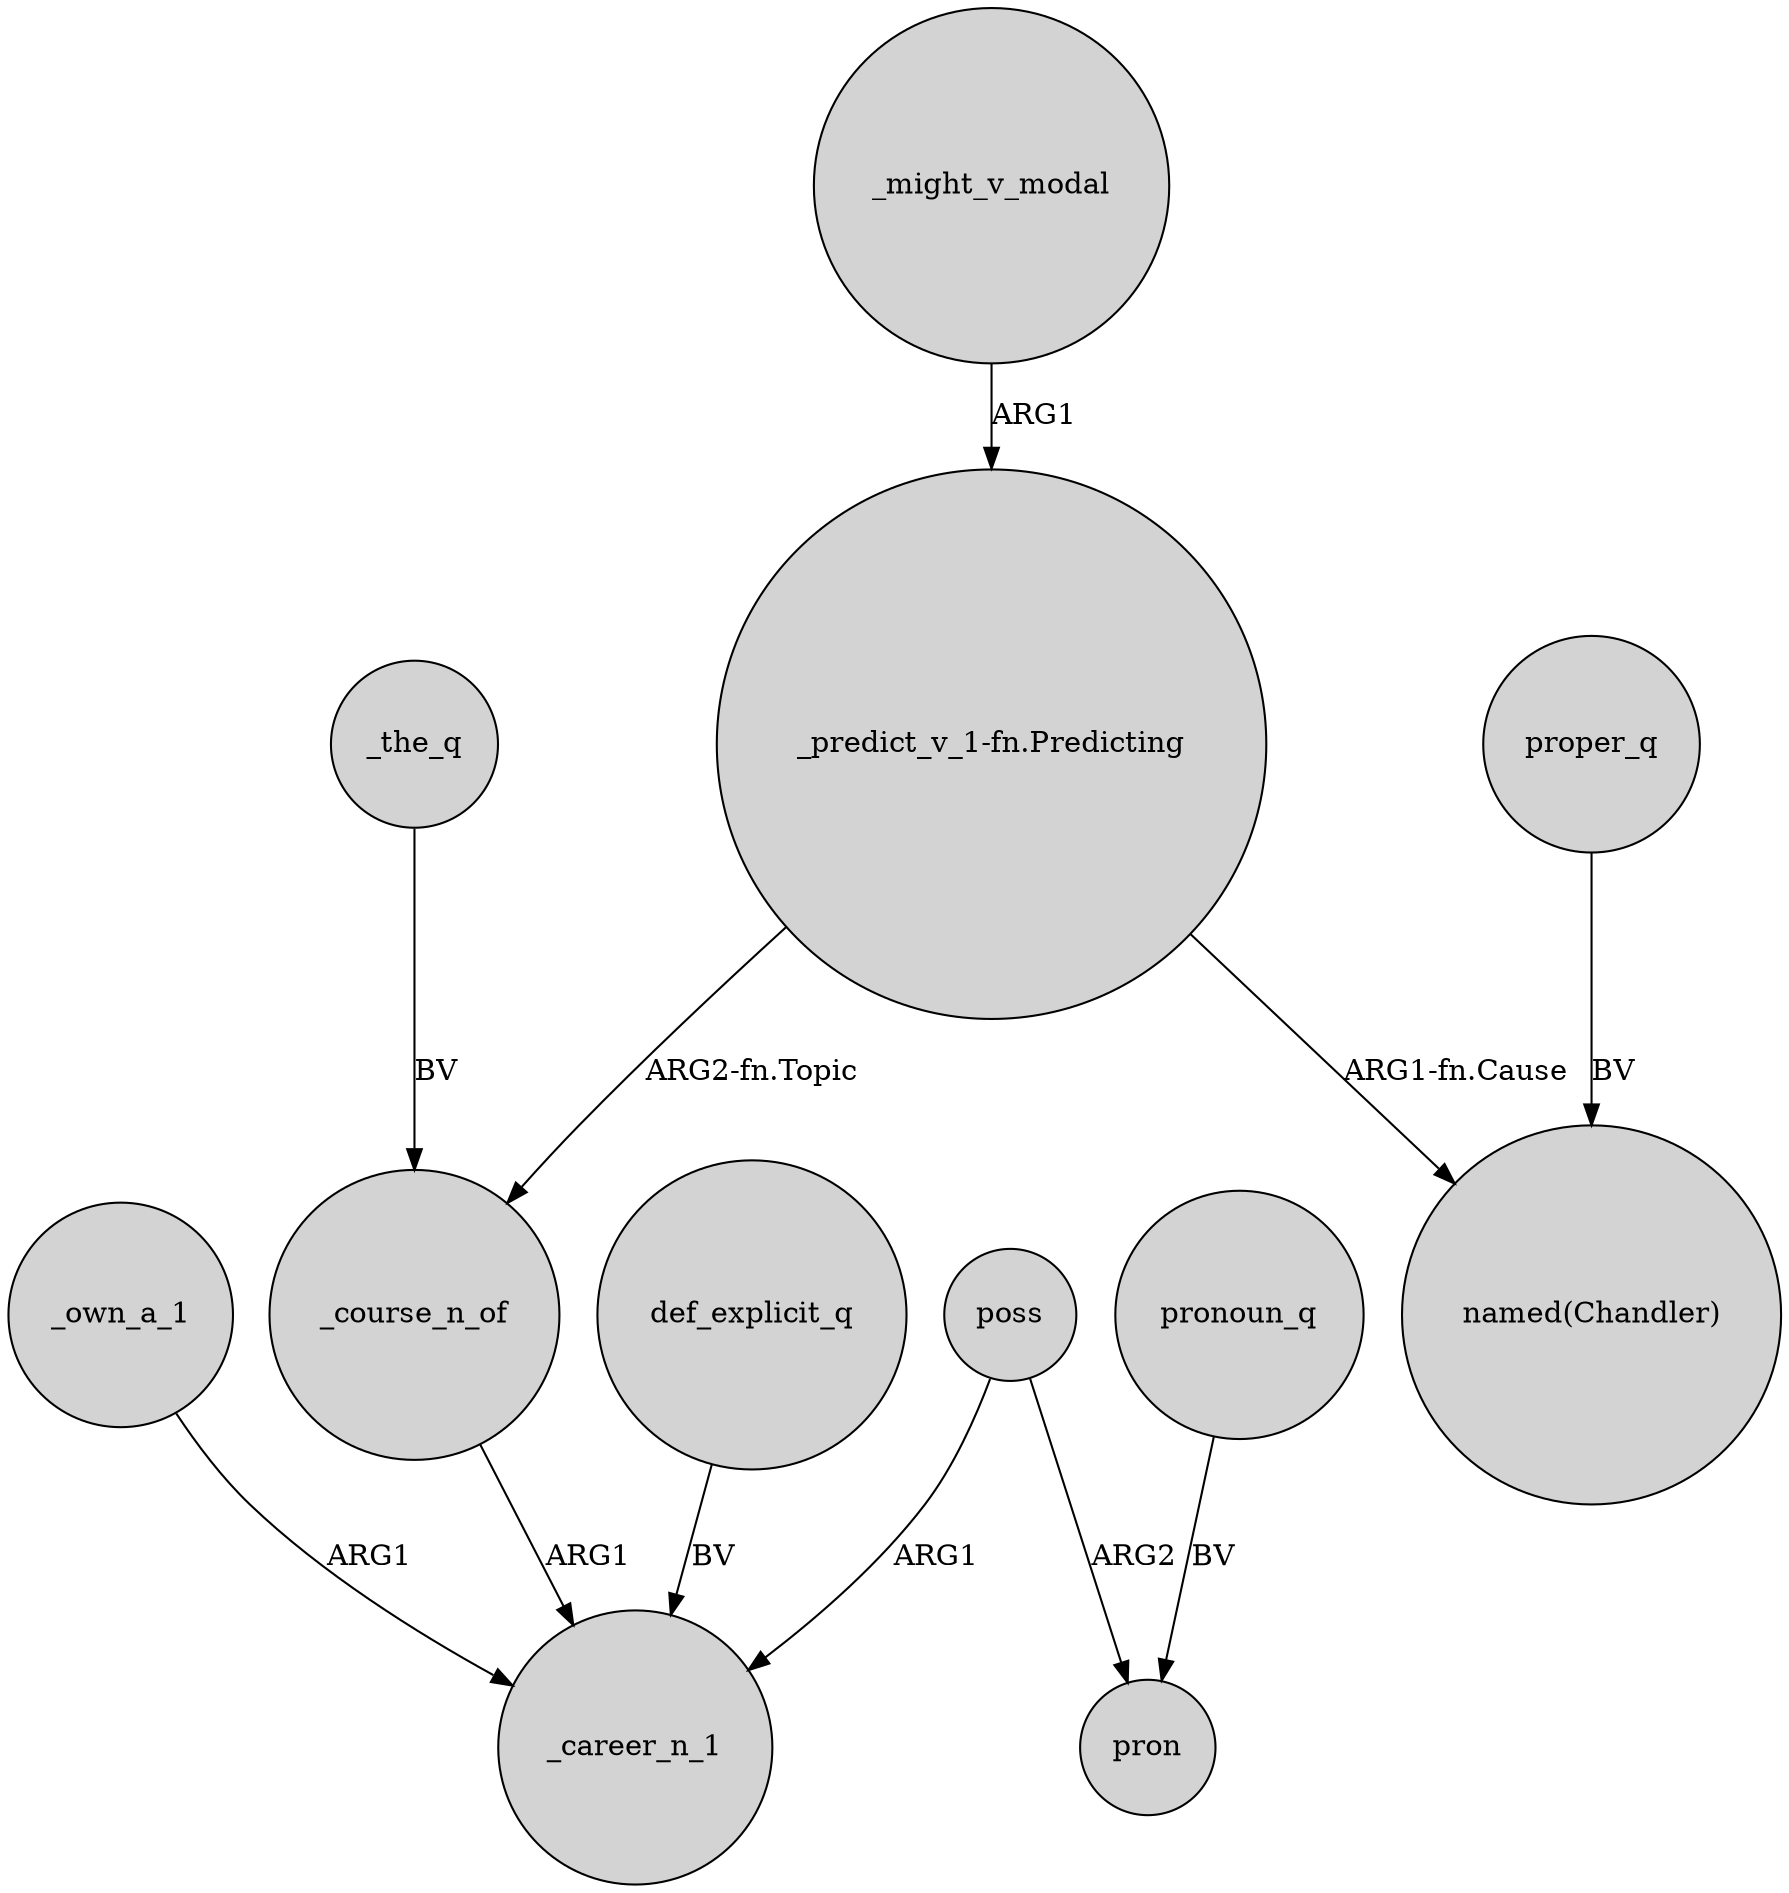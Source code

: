 digraph {
	node [shape=circle style=filled]
	_own_a_1 -> _career_n_1 [label=ARG1]
	poss -> _career_n_1 [label=ARG1]
	"_predict_v_1-fn.Predicting" -> _course_n_of [label="ARG2-fn.Topic"]
	_course_n_of -> _career_n_1 [label=ARG1]
	def_explicit_q -> _career_n_1 [label=BV]
	poss -> pron [label=ARG2]
	proper_q -> "named(Chandler)" [label=BV]
	"_predict_v_1-fn.Predicting" -> "named(Chandler)" [label="ARG1-fn.Cause"]
	_might_v_modal -> "_predict_v_1-fn.Predicting" [label=ARG1]
	_the_q -> _course_n_of [label=BV]
	pronoun_q -> pron [label=BV]
}
